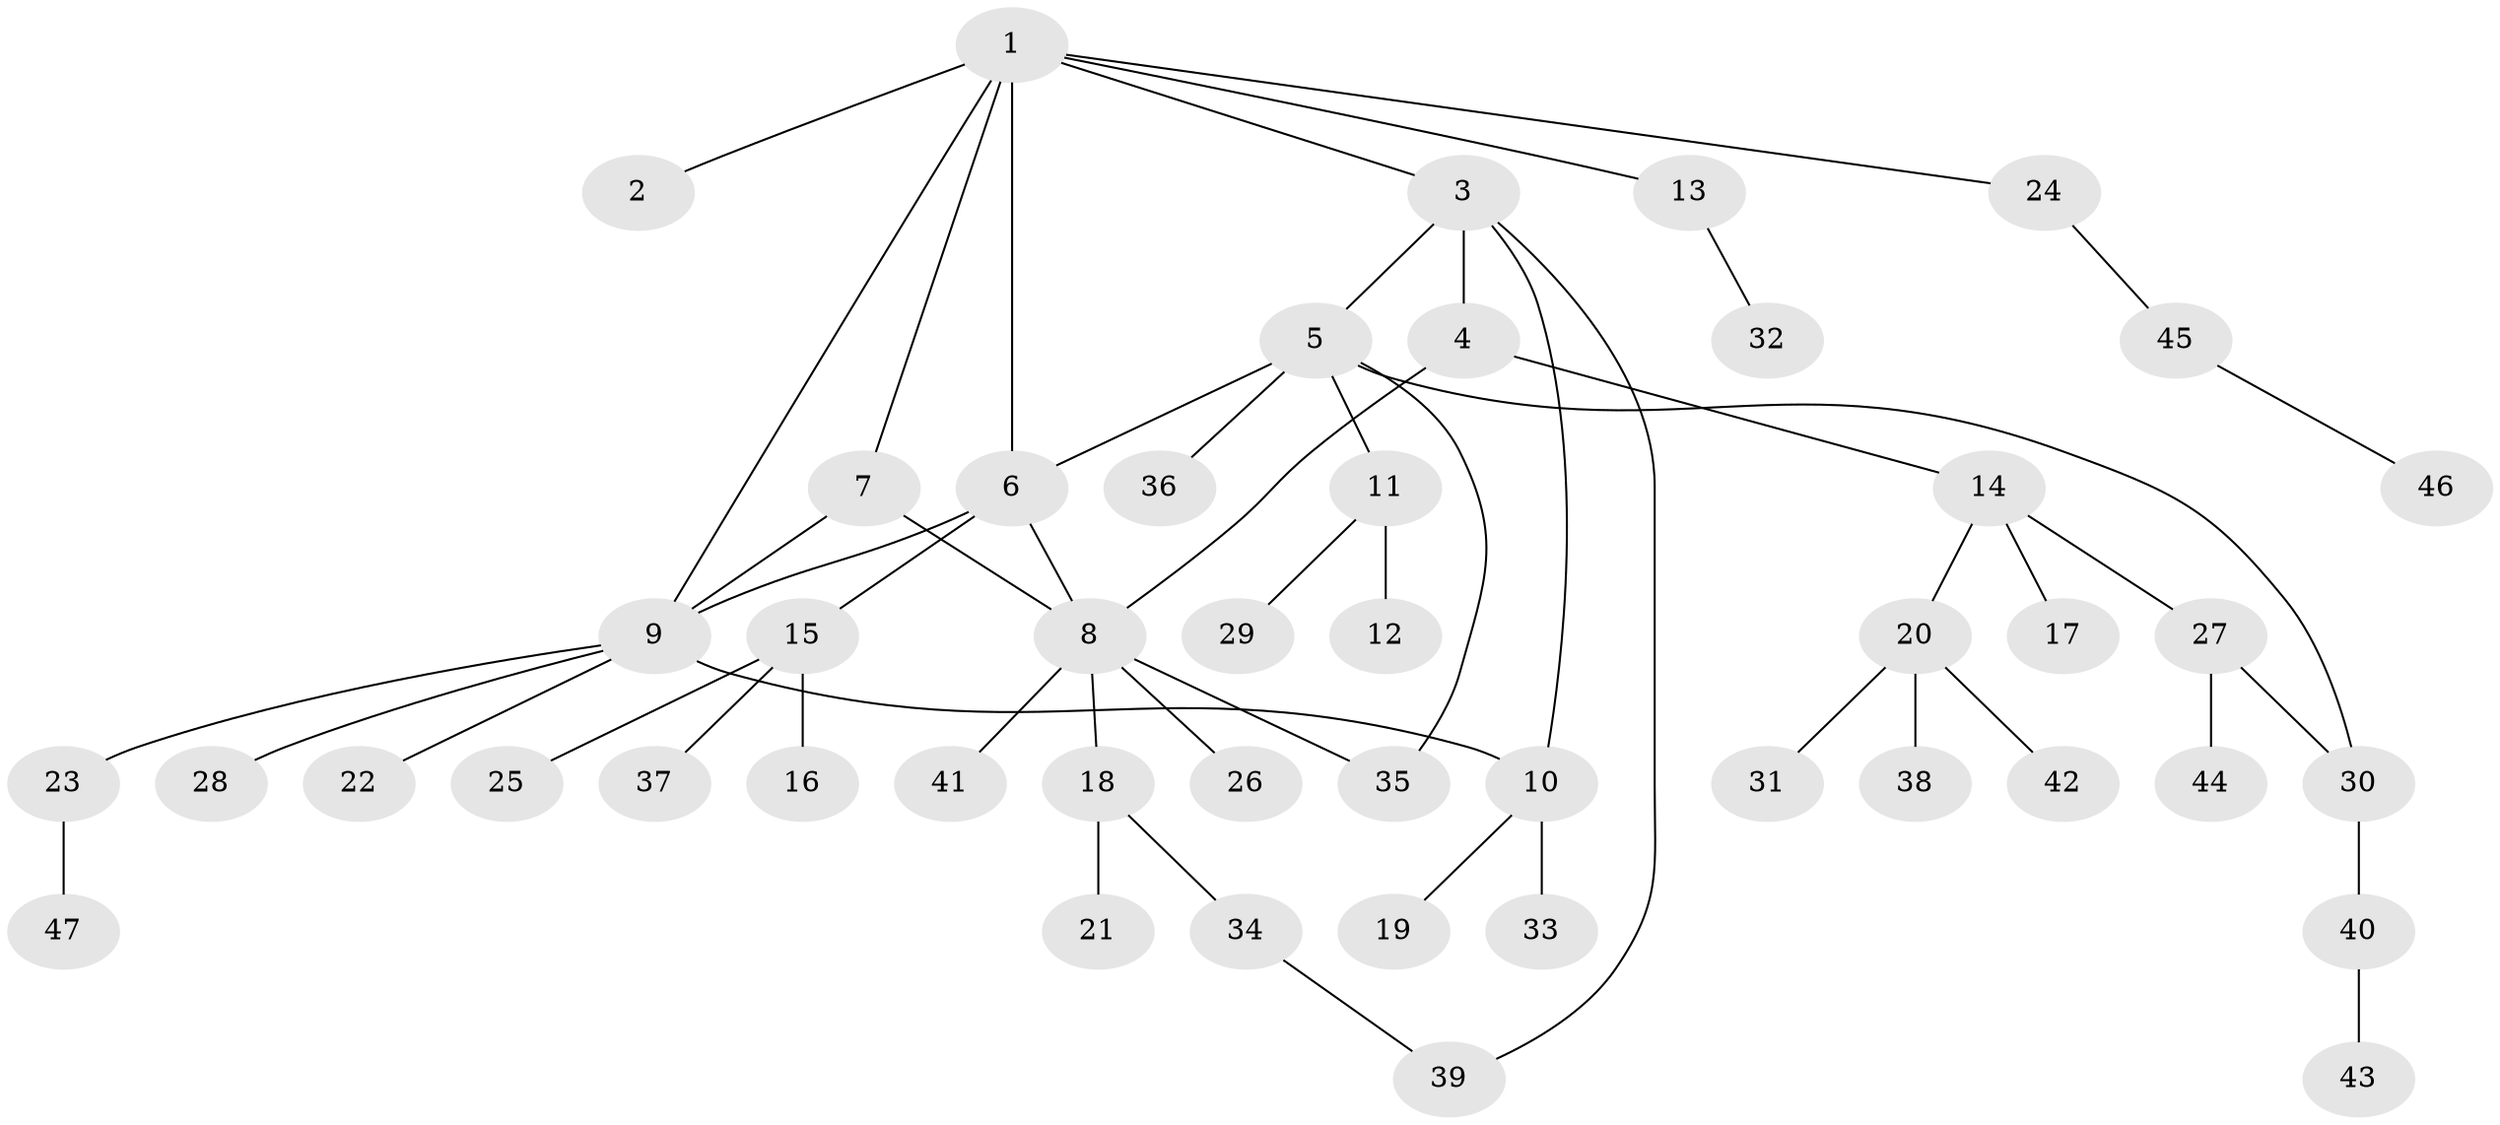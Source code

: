 // Generated by graph-tools (version 1.1) at 2025/54/03/09/25 04:54:59]
// undirected, 47 vertices, 55 edges
graph export_dot {
graph [start="1"]
  node [color=gray90,style=filled];
  1;
  2;
  3;
  4;
  5;
  6;
  7;
  8;
  9;
  10;
  11;
  12;
  13;
  14;
  15;
  16;
  17;
  18;
  19;
  20;
  21;
  22;
  23;
  24;
  25;
  26;
  27;
  28;
  29;
  30;
  31;
  32;
  33;
  34;
  35;
  36;
  37;
  38;
  39;
  40;
  41;
  42;
  43;
  44;
  45;
  46;
  47;
  1 -- 2;
  1 -- 3;
  1 -- 6;
  1 -- 7;
  1 -- 9;
  1 -- 13;
  1 -- 24;
  3 -- 4;
  3 -- 5;
  3 -- 10;
  3 -- 39;
  4 -- 8;
  4 -- 14;
  5 -- 6;
  5 -- 11;
  5 -- 30;
  5 -- 35;
  5 -- 36;
  6 -- 8;
  6 -- 9;
  6 -- 15;
  7 -- 8;
  7 -- 9;
  8 -- 18;
  8 -- 26;
  8 -- 35;
  8 -- 41;
  9 -- 10;
  9 -- 22;
  9 -- 23;
  9 -- 28;
  10 -- 19;
  10 -- 33;
  11 -- 12;
  11 -- 29;
  13 -- 32;
  14 -- 17;
  14 -- 20;
  14 -- 27;
  15 -- 16;
  15 -- 25;
  15 -- 37;
  18 -- 21;
  18 -- 34;
  20 -- 31;
  20 -- 38;
  20 -- 42;
  23 -- 47;
  24 -- 45;
  27 -- 30;
  27 -- 44;
  30 -- 40;
  34 -- 39;
  40 -- 43;
  45 -- 46;
}
